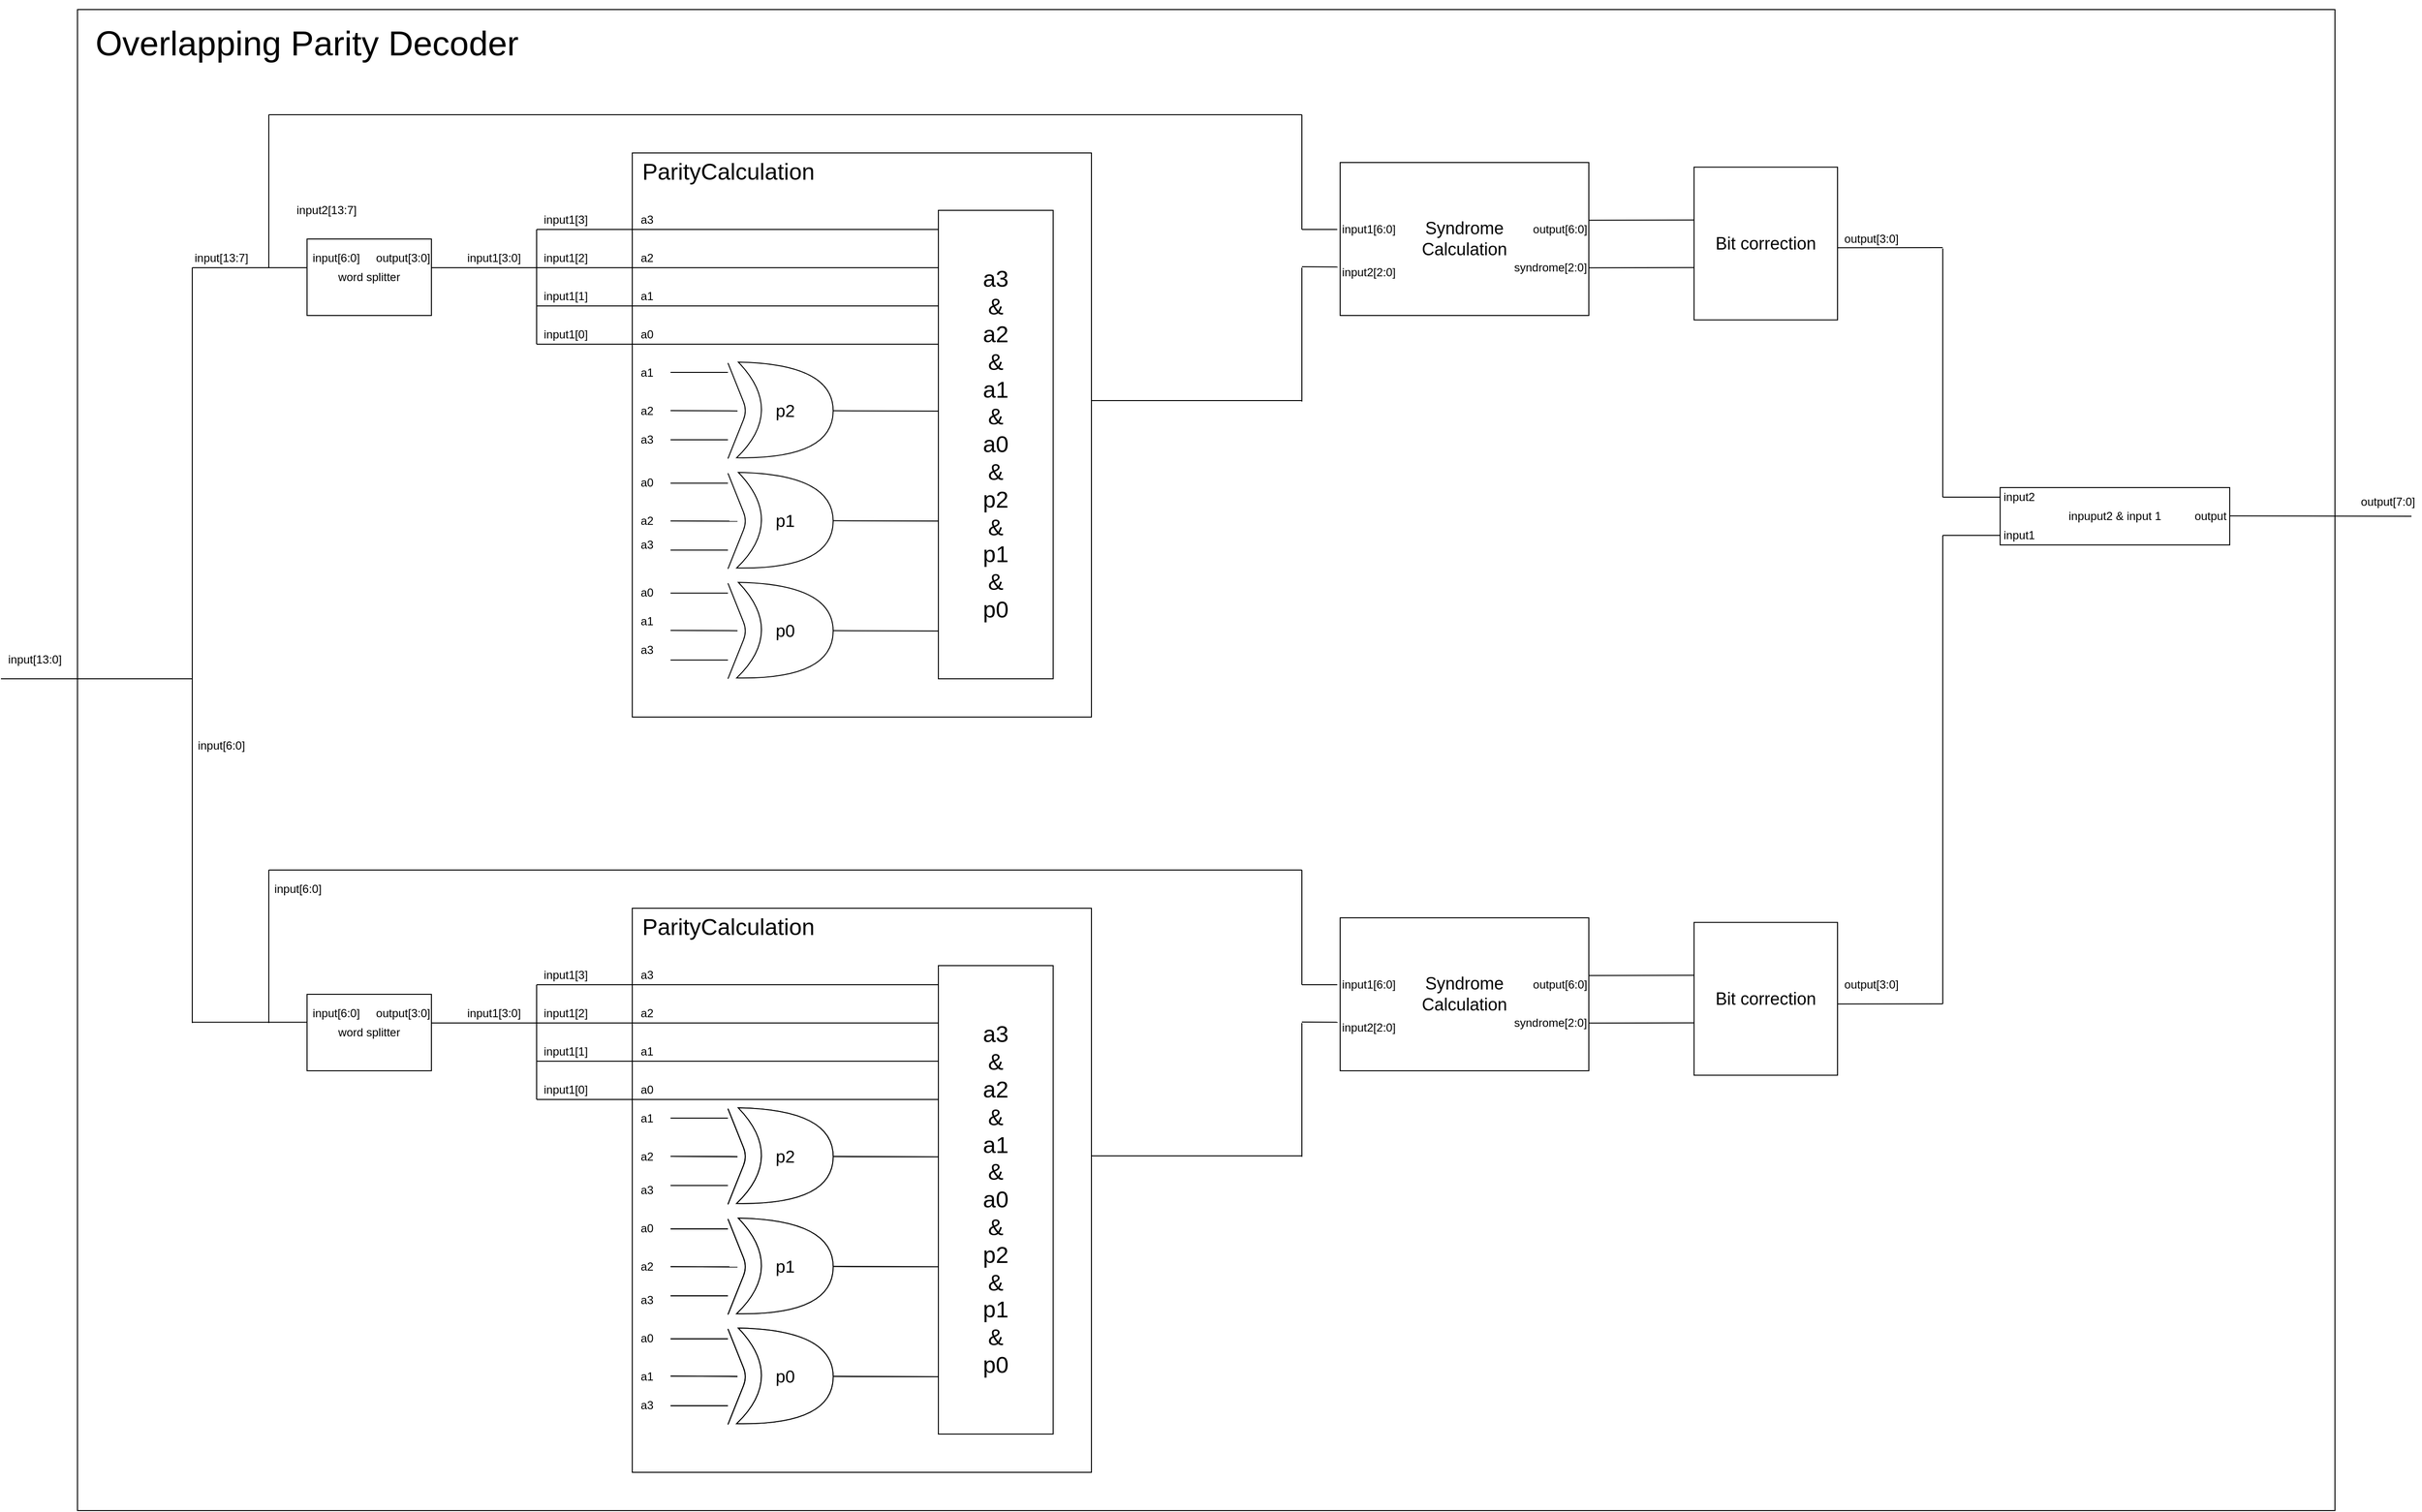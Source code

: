 <mxfile version="13.7.5" type="device"><diagram name="Page-1" id="7e0a89b8-554c-2b80-1dc8-d5c74ca68de4"><mxGraphModel dx="3407" dy="2240" grid="1" gridSize="10" guides="1" tooltips="1" connect="1" arrows="1" fold="1" page="1" pageScale="1" pageWidth="1100" pageHeight="850" background="#ffffff" math="0" shadow="0"><root><mxCell id="0"/><mxCell id="1" parent="0"/><mxCell id="H27oyDL9_3MH9nVda6CR-330" value="" style="rounded=0;whiteSpace=wrap;html=1;" vertex="1" parent="1"><mxGeometry x="120" y="-150" width="2360" height="1570" as="geometry"/></mxCell><mxCell id="H27oyDL9_3MH9nVda6CR-2" value="" style="endArrow=none;html=1;" edge="1" parent="1"><mxGeometry width="50" height="50" relative="1" as="geometry"><mxPoint x="40" y="550" as="sourcePoint"/><mxPoint x="240" y="550" as="targetPoint"/></mxGeometry></mxCell><mxCell id="H27oyDL9_3MH9nVda6CR-3" value="input[13:0]" style="text;html=1;align=center;verticalAlign=middle;resizable=0;points=[];autosize=1;" vertex="1" parent="1"><mxGeometry x="40" y="520" width="70" height="20" as="geometry"/></mxCell><mxCell id="H27oyDL9_3MH9nVda6CR-4" value="word splitter" style="rounded=0;whiteSpace=wrap;html=1;" vertex="1" parent="1"><mxGeometry x="360" y="90" width="130" height="80" as="geometry"/></mxCell><mxCell id="H27oyDL9_3MH9nVda6CR-5" value="" style="endArrow=none;html=1;" edge="1" parent="1"><mxGeometry width="50" height="50" relative="1" as="geometry"><mxPoint x="240" y="910" as="sourcePoint"/><mxPoint x="240" y="120" as="targetPoint"/></mxGeometry></mxCell><mxCell id="H27oyDL9_3MH9nVda6CR-6" value="" style="endArrow=none;html=1;" edge="1" parent="1"><mxGeometry width="50" height="50" relative="1" as="geometry"><mxPoint x="240" y="120.0" as="sourcePoint"/><mxPoint x="360" y="120.0" as="targetPoint"/></mxGeometry></mxCell><mxCell id="H27oyDL9_3MH9nVda6CR-8" value="input[13:7]" style="text;html=1;align=center;verticalAlign=middle;resizable=0;points=[];autosize=1;" vertex="1" parent="1"><mxGeometry x="235" y="100" width="70" height="20" as="geometry"/></mxCell><mxCell id="H27oyDL9_3MH9nVda6CR-9" value="input[6:0]" style="text;html=1;align=center;verticalAlign=middle;resizable=0;points=[];autosize=1;" vertex="1" parent="1"><mxGeometry x="240" y="610" width="60" height="20" as="geometry"/></mxCell><mxCell id="H27oyDL9_3MH9nVda6CR-10" value="" style="endArrow=none;html=1;" edge="1" parent="1"><mxGeometry width="50" height="50" relative="1" as="geometry"><mxPoint x="490" y="120" as="sourcePoint"/><mxPoint x="600" y="120" as="targetPoint"/></mxGeometry></mxCell><mxCell id="H27oyDL9_3MH9nVda6CR-11" value="input[6:0]" style="text;html=1;align=center;verticalAlign=middle;resizable=0;points=[];autosize=1;" vertex="1" parent="1"><mxGeometry x="360" y="100" width="60" height="20" as="geometry"/></mxCell><mxCell id="H27oyDL9_3MH9nVda6CR-12" value="output[3:0]" style="text;html=1;align=center;verticalAlign=middle;resizable=0;points=[];autosize=1;" vertex="1" parent="1"><mxGeometry x="425" y="100" width="70" height="20" as="geometry"/></mxCell><mxCell id="H27oyDL9_3MH9nVda6CR-13" value="" style="endArrow=none;html=1;" edge="1" parent="1"><mxGeometry width="50" height="50" relative="1" as="geometry"><mxPoint x="320" y="120" as="sourcePoint"/><mxPoint x="320" y="-40" as="targetPoint"/></mxGeometry></mxCell><mxCell id="H27oyDL9_3MH9nVda6CR-17" value="input1[3:0]" style="text;html=1;align=center;verticalAlign=middle;resizable=0;points=[];autosize=1;" vertex="1" parent="1"><mxGeometry x="520" y="100" width="70" height="20" as="geometry"/></mxCell><mxCell id="H27oyDL9_3MH9nVda6CR-18" value="input2[13:7]" style="text;html=1;align=center;verticalAlign=middle;resizable=0;points=[];autosize=1;" vertex="1" parent="1"><mxGeometry x="340" y="50" width="80" height="20" as="geometry"/></mxCell><mxCell id="H27oyDL9_3MH9nVda6CR-65" value="" style="rounded=0;whiteSpace=wrap;html=1;" vertex="1" parent="1"><mxGeometry x="700" width="480" height="590" as="geometry"/></mxCell><mxCell id="H27oyDL9_3MH9nVda6CR-84" value="" style="endArrow=none;html=1;" edge="1" parent="1"><mxGeometry width="50" height="50" relative="1" as="geometry"><mxPoint x="600" y="200" as="sourcePoint"/><mxPoint x="1020" y="200" as="targetPoint"/></mxGeometry></mxCell><mxCell id="H27oyDL9_3MH9nVda6CR-85" value="" style="endArrow=none;html=1;" edge="1" parent="1"><mxGeometry width="50" height="50" relative="1" as="geometry"><mxPoint x="600" y="160" as="sourcePoint"/><mxPoint x="1020" y="160" as="targetPoint"/></mxGeometry></mxCell><mxCell id="H27oyDL9_3MH9nVda6CR-86" value="" style="endArrow=none;html=1;" edge="1" parent="1"><mxGeometry width="50" height="50" relative="1" as="geometry"><mxPoint x="600" y="120" as="sourcePoint"/><mxPoint x="1020" y="120" as="targetPoint"/></mxGeometry></mxCell><mxCell id="H27oyDL9_3MH9nVda6CR-87" value="" style="endArrow=none;html=1;" edge="1" parent="1"><mxGeometry width="50" height="50" relative="1" as="geometry"><mxPoint x="600" y="80" as="sourcePoint"/><mxPoint x="1020" y="80" as="targetPoint"/></mxGeometry></mxCell><mxCell id="H27oyDL9_3MH9nVda6CR-88" value="a2" style="text;html=1;align=center;verticalAlign=middle;resizable=0;points=[];autosize=1;" vertex="1" parent="1"><mxGeometry x="700" y="100" width="30" height="20" as="geometry"/></mxCell><mxCell id="H27oyDL9_3MH9nVda6CR-90" value="a0" style="text;html=1;align=center;verticalAlign=middle;resizable=0;points=[];autosize=1;" vertex="1" parent="1"><mxGeometry x="700" y="180" width="30" height="20" as="geometry"/></mxCell><mxCell id="H27oyDL9_3MH9nVda6CR-100" value="&lt;font style=&quot;font-size: 24px&quot;&gt;a3&lt;br&gt;&amp;amp;&lt;br&gt;a2&lt;br&gt;&amp;amp;&lt;br&gt;a1&lt;br&gt;&amp;amp;&lt;br&gt;a0&lt;br&gt;&amp;amp;&lt;br&gt;p2&lt;br&gt;&amp;amp;&lt;br&gt;p1&lt;br&gt;&amp;amp;&lt;br&gt;p0&lt;/font&gt;" style="rounded=0;whiteSpace=wrap;html=1;" vertex="1" parent="1"><mxGeometry x="1020" y="60" width="120" height="490" as="geometry"/></mxCell><mxCell id="H27oyDL9_3MH9nVda6CR-101" value="a3" style="text;html=1;align=center;verticalAlign=middle;resizable=0;points=[];autosize=1;" vertex="1" parent="1"><mxGeometry x="700" y="60" width="30" height="20" as="geometry"/></mxCell><mxCell id="H27oyDL9_3MH9nVda6CR-102" value="&lt;font style=&quot;font-size: 24px&quot;&gt;ParityCalculation&lt;/font&gt;" style="text;html=1;align=center;verticalAlign=middle;resizable=0;points=[];autosize=1;" vertex="1" parent="1"><mxGeometry x="700" y="10" width="200" height="20" as="geometry"/></mxCell><mxCell id="H27oyDL9_3MH9nVda6CR-103" value="" style="endArrow=none;html=1;" edge="1" parent="1"><mxGeometry width="50" height="50" relative="1" as="geometry"><mxPoint x="600" y="200" as="sourcePoint"/><mxPoint x="600" y="80" as="targetPoint"/></mxGeometry></mxCell><mxCell id="H27oyDL9_3MH9nVda6CR-104" value="a1" style="text;html=1;align=center;verticalAlign=middle;resizable=0;points=[];autosize=1;" vertex="1" parent="1"><mxGeometry x="700" y="140" width="30" height="20" as="geometry"/></mxCell><mxCell id="H27oyDL9_3MH9nVda6CR-105" value="&lt;span style=&quot;color: rgba(0 , 0 , 0 , 0) ; font-family: monospace ; font-size: 0px&quot;&gt;%3CmxGraphModel%3E%3Croot%3E%3CmxCell%20id%3D%220%22%2F%3E%3CmxCell%20id%3D%221%22%20parent%3D%220%22%2F%3E%3CmxCell%20id%3D%222%22%20value%3D%22input1%5B3%3A0%5D%22%20style%3D%22text%3Bhtml%3D1%3Balign%3Dcenter%3BverticalAlign%3Dmiddle%3Bresizable%3D0%3Bpoints%3D%5B%5D%3Bautosize%3D1%3B%22%20vertex%3D%221%22%20parent%3D%221%22%3E%3CmxGeometry%20x%3D%22520%22%20y%3D%22100%22%20width%3D%2270%22%20height%3D%2220%22%20as%3D%22geometry%22%2F%3E%3C%2FmxCell%3E%3C%2Froot%3E%3C%2FmxGraphModel%3E&lt;/span&gt;" style="text;html=1;align=center;verticalAlign=middle;resizable=0;points=[];autosize=1;" vertex="1" parent="1"><mxGeometry x="620" y="60" width="20" height="20" as="geometry"/></mxCell><mxCell id="H27oyDL9_3MH9nVda6CR-106" value="input1[3]" style="text;html=1;align=center;verticalAlign=middle;resizable=0;points=[];autosize=1;" vertex="1" parent="1"><mxGeometry x="600" y="60" width="60" height="20" as="geometry"/></mxCell><mxCell id="H27oyDL9_3MH9nVda6CR-109" value="input1[2]" style="text;html=1;align=center;verticalAlign=middle;resizable=0;points=[];autosize=1;" vertex="1" parent="1"><mxGeometry x="600" y="100" width="60" height="20" as="geometry"/></mxCell><mxCell id="H27oyDL9_3MH9nVda6CR-110" value="input1[1]" style="text;html=1;align=center;verticalAlign=middle;resizable=0;points=[];autosize=1;" vertex="1" parent="1"><mxGeometry x="600" y="140" width="60" height="20" as="geometry"/></mxCell><mxCell id="H27oyDL9_3MH9nVda6CR-111" value="input1[0]" style="text;html=1;align=center;verticalAlign=middle;resizable=0;points=[];autosize=1;" vertex="1" parent="1"><mxGeometry x="600" y="180" width="60" height="20" as="geometry"/></mxCell><mxCell id="H27oyDL9_3MH9nVda6CR-112" value="" style="endArrow=none;html=1;" edge="1" parent="1"><mxGeometry width="50" height="50" relative="1" as="geometry"><mxPoint x="1180" y="259.06" as="sourcePoint"/><mxPoint x="1400" y="259" as="targetPoint"/></mxGeometry></mxCell><mxCell id="H27oyDL9_3MH9nVda6CR-113" value="" style="endArrow=none;html=1;" edge="1" parent="1"><mxGeometry width="50" height="50" relative="1" as="geometry"><mxPoint x="320" y="-40.0" as="sourcePoint"/><mxPoint x="1400" y="-40" as="targetPoint"/></mxGeometry></mxCell><mxCell id="H27oyDL9_3MH9nVda6CR-114" value="" style="endArrow=none;html=1;" edge="1" parent="1"><mxGeometry width="50" height="50" relative="1" as="geometry"><mxPoint x="1400" y="80" as="sourcePoint"/><mxPoint x="1400" y="-40" as="targetPoint"/></mxGeometry></mxCell><mxCell id="H27oyDL9_3MH9nVda6CR-115" value="" style="endArrow=none;html=1;" edge="1" parent="1"><mxGeometry width="50" height="50" relative="1" as="geometry"><mxPoint x="1400" y="260" as="sourcePoint"/><mxPoint x="1400" y="120" as="targetPoint"/></mxGeometry></mxCell><mxCell id="H27oyDL9_3MH9nVda6CR-117" value="&lt;font style=&quot;font-size: 18px&quot;&gt;Syndrome&lt;br&gt;Calculation&lt;/font&gt;" style="rounded=0;whiteSpace=wrap;html=1;" vertex="1" parent="1"><mxGeometry x="1440" y="10" width="260" height="160" as="geometry"/></mxCell><mxCell id="H27oyDL9_3MH9nVda6CR-118" value="input1[6:0]" style="text;html=1;strokeColor=none;fillColor=none;align=center;verticalAlign=middle;whiteSpace=wrap;rounded=0;" vertex="1" parent="1"><mxGeometry x="1450" y="70" width="40" height="20" as="geometry"/></mxCell><mxCell id="H27oyDL9_3MH9nVda6CR-119" value="input2[2:0]" style="text;html=1;strokeColor=none;fillColor=none;align=center;verticalAlign=middle;whiteSpace=wrap;rounded=0;" vertex="1" parent="1"><mxGeometry x="1450" y="115" width="40" height="20" as="geometry"/></mxCell><mxCell id="H27oyDL9_3MH9nVda6CR-120" value="syndrome[2:0]" style="text;html=1;strokeColor=none;fillColor=none;align=center;verticalAlign=middle;whiteSpace=wrap;rounded=0;" vertex="1" parent="1"><mxGeometry x="1640" y="110.17" width="40" height="20" as="geometry"/></mxCell><mxCell id="H27oyDL9_3MH9nVda6CR-121" value="output[6:0]" style="text;html=1;strokeColor=none;fillColor=none;align=center;verticalAlign=middle;whiteSpace=wrap;rounded=0;" vertex="1" parent="1"><mxGeometry x="1650" y="70.17" width="40" height="20" as="geometry"/></mxCell><mxCell id="H27oyDL9_3MH9nVda6CR-122" value="" style="endArrow=none;html=1;" edge="1" parent="1"><mxGeometry width="50" height="50" relative="1" as="geometry"><mxPoint x="1700" y="70.34" as="sourcePoint"/><mxPoint x="1810" y="70.17" as="targetPoint"/></mxGeometry></mxCell><mxCell id="H27oyDL9_3MH9nVda6CR-123" value="" style="endArrow=none;html=1;" edge="1" parent="1"><mxGeometry width="50" height="50" relative="1" as="geometry"><mxPoint x="1700" y="120.1" as="sourcePoint"/><mxPoint x="1810" y="119.93" as="targetPoint"/></mxGeometry></mxCell><mxCell id="H27oyDL9_3MH9nVda6CR-124" value="&lt;font style=&quot;font-size: 18px&quot;&gt;Bit correction&lt;/font&gt;" style="rounded=0;whiteSpace=wrap;html=1;" vertex="1" parent="1"><mxGeometry x="1810" y="14.82" width="150" height="159.83" as="geometry"/></mxCell><mxCell id="H27oyDL9_3MH9nVda6CR-125" value="" style="endArrow=none;html=1;" edge="1" parent="1"><mxGeometry width="50" height="50" relative="1" as="geometry"><mxPoint x="1960" y="99.17" as="sourcePoint"/><mxPoint x="2070" y="99.0" as="targetPoint"/></mxGeometry></mxCell><mxCell id="H27oyDL9_3MH9nVda6CR-126" value="" style="endArrow=none;html=1;" edge="1" parent="1"><mxGeometry width="50" height="50" relative="1" as="geometry"><mxPoint x="2070" y="360" as="sourcePoint"/><mxPoint x="2070" y="100" as="targetPoint"/></mxGeometry></mxCell><mxCell id="H27oyDL9_3MH9nVda6CR-127" value="" style="endArrow=none;html=1;" edge="1" parent="1"><mxGeometry width="50" height="50" relative="1" as="geometry"><mxPoint x="2070" y="360" as="sourcePoint"/><mxPoint x="2130" y="360" as="targetPoint"/></mxGeometry></mxCell><mxCell id="H27oyDL9_3MH9nVda6CR-128" value="" style="endArrow=none;html=1;" edge="1" parent="1"><mxGeometry width="50" height="50" relative="1" as="geometry"><mxPoint x="2070" y="400" as="sourcePoint"/><mxPoint x="2130" y="400" as="targetPoint"/></mxGeometry></mxCell><mxCell id="H27oyDL9_3MH9nVda6CR-129" value="output[3:0]" style="text;html=1;align=center;verticalAlign=middle;resizable=0;points=[];autosize=1;" vertex="1" parent="1"><mxGeometry x="1960" y="80" width="70" height="20" as="geometry"/></mxCell><mxCell id="H27oyDL9_3MH9nVda6CR-130" value="inpuput2 &amp;amp; input 1" style="rounded=0;whiteSpace=wrap;html=1;" vertex="1" parent="1"><mxGeometry x="2130" y="350" width="240" height="60" as="geometry"/></mxCell><mxCell id="H27oyDL9_3MH9nVda6CR-131" value="input2" style="text;html=1;strokeColor=none;fillColor=none;align=center;verticalAlign=middle;whiteSpace=wrap;rounded=0;" vertex="1" parent="1"><mxGeometry x="2130" y="350" width="40" height="20" as="geometry"/></mxCell><mxCell id="H27oyDL9_3MH9nVda6CR-132" value="input1" style="text;html=1;strokeColor=none;fillColor=none;align=center;verticalAlign=middle;whiteSpace=wrap;rounded=0;" vertex="1" parent="1"><mxGeometry x="2130" y="390" width="40" height="20" as="geometry"/></mxCell><mxCell id="H27oyDL9_3MH9nVda6CR-133" value="" style="endArrow=none;html=1;" edge="1" parent="1"><mxGeometry width="50" height="50" relative="1" as="geometry"><mxPoint x="2370" y="379.58" as="sourcePoint"/><mxPoint x="2560" y="380" as="targetPoint"/></mxGeometry></mxCell><mxCell id="H27oyDL9_3MH9nVda6CR-134" value="output" style="text;html=1;strokeColor=none;fillColor=none;align=center;verticalAlign=middle;whiteSpace=wrap;rounded=0;" vertex="1" parent="1"><mxGeometry x="2330" y="370" width="40" height="20" as="geometry"/></mxCell><mxCell id="H27oyDL9_3MH9nVda6CR-135" value="output[7:0]" style="text;html=1;align=center;verticalAlign=middle;resizable=0;points=[];autosize=1;" vertex="1" parent="1"><mxGeometry x="2500" y="355" width="70" height="20" as="geometry"/></mxCell><mxCell id="H27oyDL9_3MH9nVda6CR-136" value="" style="endArrow=none;html=1;entryX=-0.01;entryY=0.683;entryDx=0;entryDy=0;entryPerimeter=0;" edge="1" parent="1" target="H27oyDL9_3MH9nVda6CR-117"><mxGeometry width="50" height="50" relative="1" as="geometry"><mxPoint x="1400" y="119" as="sourcePoint"/><mxPoint x="1450" y="80.17" as="targetPoint"/></mxGeometry></mxCell><mxCell id="H27oyDL9_3MH9nVda6CR-137" value="" style="endArrow=none;html=1;" edge="1" parent="1"><mxGeometry width="50" height="50" relative="1" as="geometry"><mxPoint x="1400" y="80" as="sourcePoint"/><mxPoint x="1437" y="80" as="targetPoint"/></mxGeometry></mxCell><mxCell id="H27oyDL9_3MH9nVda6CR-204" value="word splitter" style="rounded=0;whiteSpace=wrap;html=1;" vertex="1" parent="1"><mxGeometry x="360" y="880" width="130" height="80" as="geometry"/></mxCell><mxCell id="H27oyDL9_3MH9nVda6CR-205" value="" style="endArrow=none;html=1;" edge="1" parent="1"><mxGeometry width="50" height="50" relative="1" as="geometry"><mxPoint x="490" y="910" as="sourcePoint"/><mxPoint x="600" y="910" as="targetPoint"/></mxGeometry></mxCell><mxCell id="H27oyDL9_3MH9nVda6CR-206" value="input[6:0]" style="text;html=1;align=center;verticalAlign=middle;resizable=0;points=[];autosize=1;" vertex="1" parent="1"><mxGeometry x="360" y="890" width="60" height="20" as="geometry"/></mxCell><mxCell id="H27oyDL9_3MH9nVda6CR-207" value="output[3:0]" style="text;html=1;align=center;verticalAlign=middle;resizable=0;points=[];autosize=1;" vertex="1" parent="1"><mxGeometry x="425" y="890" width="70" height="20" as="geometry"/></mxCell><mxCell id="H27oyDL9_3MH9nVda6CR-208" value="" style="endArrow=none;html=1;" edge="1" parent="1"><mxGeometry width="50" height="50" relative="1" as="geometry"><mxPoint x="320" y="910" as="sourcePoint"/><mxPoint x="320" y="750" as="targetPoint"/></mxGeometry></mxCell><mxCell id="H27oyDL9_3MH9nVda6CR-209" value="input1[3:0]" style="text;html=1;align=center;verticalAlign=middle;resizable=0;points=[];autosize=1;" vertex="1" parent="1"><mxGeometry x="520" y="890" width="70" height="20" as="geometry"/></mxCell><mxCell id="H27oyDL9_3MH9nVda6CR-211" value="" style="rounded=0;whiteSpace=wrap;html=1;" vertex="1" parent="1"><mxGeometry x="700" y="790" width="480" height="590" as="geometry"/></mxCell><mxCell id="H27oyDL9_3MH9nVda6CR-212" value="&lt;font style=&quot;font-size: 18px&quot;&gt;p2&lt;/font&gt;" style="shape=xor;whiteSpace=wrap;html=1;rotation=1;" vertex="1" parent="1"><mxGeometry x="810" y="999.65" width="100" height="100" as="geometry"/></mxCell><mxCell id="H27oyDL9_3MH9nVda6CR-213" value="" style="endArrow=none;html=1;" edge="1" parent="1"><mxGeometry width="50" height="50" relative="1" as="geometry"><mxPoint x="800" y="1099.65" as="sourcePoint"/><mxPoint x="800" y="999.65" as="targetPoint"/><Array as="points"><mxPoint x="820" y="1049.65"/></Array></mxGeometry></mxCell><mxCell id="H27oyDL9_3MH9nVda6CR-214" value="" style="endArrow=none;html=1;" edge="1" parent="1"><mxGeometry width="50" height="50" relative="1" as="geometry"><mxPoint x="740" y="1009.51" as="sourcePoint"/><mxPoint x="800" y="1009.51" as="targetPoint"/></mxGeometry></mxCell><mxCell id="H27oyDL9_3MH9nVda6CR-215" value="" style="endArrow=none;html=1;" edge="1" parent="1"><mxGeometry width="50" height="50" relative="1" as="geometry"><mxPoint x="740" y="1049.47" as="sourcePoint"/><mxPoint x="810" y="1049.83" as="targetPoint"/></mxGeometry></mxCell><mxCell id="H27oyDL9_3MH9nVda6CR-216" value="" style="endArrow=none;html=1;" edge="1" parent="1"><mxGeometry width="50" height="50" relative="1" as="geometry"><mxPoint x="740" y="1080" as="sourcePoint"/><mxPoint x="800" y="1080" as="targetPoint"/></mxGeometry></mxCell><mxCell id="H27oyDL9_3MH9nVda6CR-217" value="&lt;font style=&quot;font-size: 18px&quot;&gt;p1&lt;/font&gt;" style="shape=xor;whiteSpace=wrap;html=1;rotation=1;" vertex="1" parent="1"><mxGeometry x="810" y="1115" width="100" height="100" as="geometry"/></mxCell><mxCell id="H27oyDL9_3MH9nVda6CR-218" value="" style="endArrow=none;html=1;" edge="1" parent="1"><mxGeometry width="50" height="50" relative="1" as="geometry"><mxPoint x="800" y="1215" as="sourcePoint"/><mxPoint x="800" y="1115" as="targetPoint"/><Array as="points"><mxPoint x="820" y="1165"/></Array></mxGeometry></mxCell><mxCell id="H27oyDL9_3MH9nVda6CR-219" value="" style="endArrow=none;html=1;" edge="1" parent="1"><mxGeometry width="50" height="50" relative="1" as="geometry"><mxPoint x="740" y="1125.35" as="sourcePoint"/><mxPoint x="800" y="1125.35" as="targetPoint"/></mxGeometry></mxCell><mxCell id="H27oyDL9_3MH9nVda6CR-220" value="" style="endArrow=none;html=1;" edge="1" parent="1"><mxGeometry width="50" height="50" relative="1" as="geometry"><mxPoint x="740" y="1164.82" as="sourcePoint"/><mxPoint x="810" y="1165.18" as="targetPoint"/></mxGeometry></mxCell><mxCell id="H27oyDL9_3MH9nVda6CR-221" value="" style="endArrow=none;html=1;" edge="1" parent="1"><mxGeometry width="50" height="50" relative="1" as="geometry"><mxPoint x="740" y="1195.35" as="sourcePoint"/><mxPoint x="800" y="1195.35" as="targetPoint"/></mxGeometry></mxCell><mxCell id="H27oyDL9_3MH9nVda6CR-222" value="&lt;font style=&quot;font-size: 18px&quot;&gt;p0&lt;/font&gt;" style="shape=xor;whiteSpace=wrap;html=1;rotation=1;" vertex="1" parent="1"><mxGeometry x="810" y="1230" width="100" height="100" as="geometry"/></mxCell><mxCell id="H27oyDL9_3MH9nVda6CR-223" value="" style="endArrow=none;html=1;" edge="1" parent="1"><mxGeometry width="50" height="50" relative="1" as="geometry"><mxPoint x="800" y="1330" as="sourcePoint"/><mxPoint x="800" y="1230" as="targetPoint"/><Array as="points"><mxPoint x="820" y="1280"/></Array></mxGeometry></mxCell><mxCell id="H27oyDL9_3MH9nVda6CR-224" value="" style="endArrow=none;html=1;" edge="1" parent="1"><mxGeometry width="50" height="50" relative="1" as="geometry"><mxPoint x="740" y="1240.35" as="sourcePoint"/><mxPoint x="800" y="1240.35" as="targetPoint"/></mxGeometry></mxCell><mxCell id="H27oyDL9_3MH9nVda6CR-225" value="" style="endArrow=none;html=1;" edge="1" parent="1"><mxGeometry width="50" height="50" relative="1" as="geometry"><mxPoint x="740" y="1279.35" as="sourcePoint"/><mxPoint x="810" y="1279.71" as="targetPoint"/></mxGeometry></mxCell><mxCell id="H27oyDL9_3MH9nVda6CR-226" value="" style="endArrow=none;html=1;" edge="1" parent="1"><mxGeometry width="50" height="50" relative="1" as="geometry"><mxPoint x="740" y="1310.35" as="sourcePoint"/><mxPoint x="800" y="1310.35" as="targetPoint"/></mxGeometry></mxCell><mxCell id="H27oyDL9_3MH9nVda6CR-227" value="" style="endArrow=none;html=1;" edge="1" parent="1"><mxGeometry width="50" height="50" relative="1" as="geometry"><mxPoint x="910" y="1049.65" as="sourcePoint"/><mxPoint x="1020" y="1050" as="targetPoint"/></mxGeometry></mxCell><mxCell id="H27oyDL9_3MH9nVda6CR-228" value="" style="endArrow=none;html=1;" edge="1" parent="1"><mxGeometry width="50" height="50" relative="1" as="geometry"><mxPoint x="910" y="1164.66" as="sourcePoint"/><mxPoint x="1020" y="1165.01" as="targetPoint"/></mxGeometry></mxCell><mxCell id="H27oyDL9_3MH9nVda6CR-229" value="" style="endArrow=none;html=1;" edge="1" parent="1"><mxGeometry width="50" height="50" relative="1" as="geometry"><mxPoint x="910" y="1279.66" as="sourcePoint"/><mxPoint x="1020" y="1280.01" as="targetPoint"/></mxGeometry></mxCell><mxCell id="H27oyDL9_3MH9nVda6CR-230" value="" style="endArrow=none;html=1;" edge="1" parent="1"><mxGeometry width="50" height="50" relative="1" as="geometry"><mxPoint x="600" y="990" as="sourcePoint"/><mxPoint x="1020" y="990" as="targetPoint"/></mxGeometry></mxCell><mxCell id="H27oyDL9_3MH9nVda6CR-231" value="" style="endArrow=none;html=1;" edge="1" parent="1"><mxGeometry width="50" height="50" relative="1" as="geometry"><mxPoint x="600" y="950" as="sourcePoint"/><mxPoint x="1020" y="950" as="targetPoint"/></mxGeometry></mxCell><mxCell id="H27oyDL9_3MH9nVda6CR-232" value="" style="endArrow=none;html=1;" edge="1" parent="1"><mxGeometry width="50" height="50" relative="1" as="geometry"><mxPoint x="600" y="910" as="sourcePoint"/><mxPoint x="1020" y="910" as="targetPoint"/></mxGeometry></mxCell><mxCell id="H27oyDL9_3MH9nVda6CR-233" value="" style="endArrow=none;html=1;" edge="1" parent="1"><mxGeometry width="50" height="50" relative="1" as="geometry"><mxPoint x="600" y="870" as="sourcePoint"/><mxPoint x="1020" y="870" as="targetPoint"/></mxGeometry></mxCell><mxCell id="H27oyDL9_3MH9nVda6CR-234" value="a2" style="text;html=1;align=center;verticalAlign=middle;resizable=0;points=[];autosize=1;" vertex="1" parent="1"><mxGeometry x="700" y="890" width="30" height="20" as="geometry"/></mxCell><mxCell id="H27oyDL9_3MH9nVda6CR-235" value="a0" style="text;html=1;align=center;verticalAlign=middle;resizable=0;points=[];autosize=1;" vertex="1" parent="1"><mxGeometry x="700" y="970" width="30" height="20" as="geometry"/></mxCell><mxCell id="H27oyDL9_3MH9nVda6CR-236" value="a1" style="text;html=1;align=center;verticalAlign=middle;resizable=0;points=[];autosize=1;" vertex="1" parent="1"><mxGeometry x="700" y="999.65" width="30" height="20" as="geometry"/></mxCell><mxCell id="H27oyDL9_3MH9nVda6CR-245" value="&lt;font style=&quot;font-size: 24px&quot;&gt;a3&lt;br&gt;&amp;amp;&lt;br&gt;a2&lt;br&gt;&amp;amp;&lt;br&gt;a1&lt;br&gt;&amp;amp;&lt;br&gt;a0&lt;br&gt;&amp;amp;&lt;br&gt;p2&lt;br&gt;&amp;amp;&lt;br&gt;p1&lt;br&gt;&amp;amp;&lt;br&gt;p0&lt;/font&gt;" style="rounded=0;whiteSpace=wrap;html=1;" vertex="1" parent="1"><mxGeometry x="1020" y="850" width="120" height="490" as="geometry"/></mxCell><mxCell id="H27oyDL9_3MH9nVda6CR-246" value="a3" style="text;html=1;align=center;verticalAlign=middle;resizable=0;points=[];autosize=1;" vertex="1" parent="1"><mxGeometry x="700" y="850" width="30" height="20" as="geometry"/></mxCell><mxCell id="H27oyDL9_3MH9nVda6CR-247" value="&lt;font style=&quot;font-size: 24px&quot;&gt;ParityCalculation&lt;/font&gt;" style="text;html=1;align=center;verticalAlign=middle;resizable=0;points=[];autosize=1;" vertex="1" parent="1"><mxGeometry x="700" y="800" width="200" height="20" as="geometry"/></mxCell><mxCell id="H27oyDL9_3MH9nVda6CR-248" value="" style="endArrow=none;html=1;" edge="1" parent="1"><mxGeometry width="50" height="50" relative="1" as="geometry"><mxPoint x="600" y="990" as="sourcePoint"/><mxPoint x="600" y="870" as="targetPoint"/></mxGeometry></mxCell><mxCell id="H27oyDL9_3MH9nVda6CR-249" value="a1" style="text;html=1;align=center;verticalAlign=middle;resizable=0;points=[];autosize=1;" vertex="1" parent="1"><mxGeometry x="700" y="930" width="30" height="20" as="geometry"/></mxCell><mxCell id="H27oyDL9_3MH9nVda6CR-250" value="&lt;span style=&quot;color: rgba(0 , 0 , 0 , 0) ; font-family: monospace ; font-size: 0px&quot;&gt;%3CmxGraphModel%3E%3Croot%3E%3CmxCell%20id%3D%220%22%2F%3E%3CmxCell%20id%3D%221%22%20parent%3D%220%22%2F%3E%3CmxCell%20id%3D%222%22%20value%3D%22input1%5B3%3A0%5D%22%20style%3D%22text%3Bhtml%3D1%3Balign%3Dcenter%3BverticalAlign%3Dmiddle%3Bresizable%3D0%3Bpoints%3D%5B%5D%3Bautosize%3D1%3B%22%20vertex%3D%221%22%20parent%3D%221%22%3E%3CmxGeometry%20x%3D%22520%22%20y%3D%22100%22%20width%3D%2270%22%20height%3D%2220%22%20as%3D%22geometry%22%2F%3E%3C%2FmxCell%3E%3C%2Froot%3E%3C%2FmxGraphModel%3E&lt;/span&gt;" style="text;html=1;align=center;verticalAlign=middle;resizable=0;points=[];autosize=1;" vertex="1" parent="1"><mxGeometry x="620" y="850" width="20" height="20" as="geometry"/></mxCell><mxCell id="H27oyDL9_3MH9nVda6CR-251" value="input1[3]" style="text;html=1;align=center;verticalAlign=middle;resizable=0;points=[];autosize=1;" vertex="1" parent="1"><mxGeometry x="600" y="850" width="60" height="20" as="geometry"/></mxCell><mxCell id="H27oyDL9_3MH9nVda6CR-252" value="input1[2]" style="text;html=1;align=center;verticalAlign=middle;resizable=0;points=[];autosize=1;" vertex="1" parent="1"><mxGeometry x="600" y="890" width="60" height="20" as="geometry"/></mxCell><mxCell id="H27oyDL9_3MH9nVda6CR-253" value="input1[1]" style="text;html=1;align=center;verticalAlign=middle;resizable=0;points=[];autosize=1;" vertex="1" parent="1"><mxGeometry x="600" y="930" width="60" height="20" as="geometry"/></mxCell><mxCell id="H27oyDL9_3MH9nVda6CR-254" value="input1[0]" style="text;html=1;align=center;verticalAlign=middle;resizable=0;points=[];autosize=1;" vertex="1" parent="1"><mxGeometry x="600" y="970" width="60" height="20" as="geometry"/></mxCell><mxCell id="H27oyDL9_3MH9nVda6CR-255" value="" style="endArrow=none;html=1;" edge="1" parent="1"><mxGeometry width="50" height="50" relative="1" as="geometry"><mxPoint x="1180" y="1049.06" as="sourcePoint"/><mxPoint x="1400" y="1049" as="targetPoint"/></mxGeometry></mxCell><mxCell id="H27oyDL9_3MH9nVda6CR-256" value="" style="endArrow=none;html=1;" edge="1" parent="1"><mxGeometry width="50" height="50" relative="1" as="geometry"><mxPoint x="320" y="750" as="sourcePoint"/><mxPoint x="1400" y="750" as="targetPoint"/></mxGeometry></mxCell><mxCell id="H27oyDL9_3MH9nVda6CR-257" value="" style="endArrow=none;html=1;" edge="1" parent="1"><mxGeometry width="50" height="50" relative="1" as="geometry"><mxPoint x="1400" y="870" as="sourcePoint"/><mxPoint x="1400" y="750" as="targetPoint"/></mxGeometry></mxCell><mxCell id="H27oyDL9_3MH9nVda6CR-258" value="" style="endArrow=none;html=1;" edge="1" parent="1"><mxGeometry width="50" height="50" relative="1" as="geometry"><mxPoint x="1400" y="1050" as="sourcePoint"/><mxPoint x="1400" y="910" as="targetPoint"/></mxGeometry></mxCell><mxCell id="H27oyDL9_3MH9nVda6CR-259" value="&lt;font style=&quot;font-size: 18px&quot;&gt;Syndrome&lt;br&gt;Calculation&lt;/font&gt;" style="rounded=0;whiteSpace=wrap;html=1;" vertex="1" parent="1"><mxGeometry x="1440" y="800" width="260" height="160" as="geometry"/></mxCell><mxCell id="H27oyDL9_3MH9nVda6CR-260" value="input1[6:0]" style="text;html=1;strokeColor=none;fillColor=none;align=center;verticalAlign=middle;whiteSpace=wrap;rounded=0;" vertex="1" parent="1"><mxGeometry x="1450" y="860" width="40" height="20" as="geometry"/></mxCell><mxCell id="H27oyDL9_3MH9nVda6CR-261" value="input2[2:0]" style="text;html=1;strokeColor=none;fillColor=none;align=center;verticalAlign=middle;whiteSpace=wrap;rounded=0;" vertex="1" parent="1"><mxGeometry x="1450" y="905" width="40" height="20" as="geometry"/></mxCell><mxCell id="H27oyDL9_3MH9nVda6CR-262" value="syndrome[2:0]" style="text;html=1;strokeColor=none;fillColor=none;align=center;verticalAlign=middle;whiteSpace=wrap;rounded=0;" vertex="1" parent="1"><mxGeometry x="1640" y="900.17" width="40" height="20" as="geometry"/></mxCell><mxCell id="H27oyDL9_3MH9nVda6CR-263" value="output[6:0]" style="text;html=1;strokeColor=none;fillColor=none;align=center;verticalAlign=middle;whiteSpace=wrap;rounded=0;" vertex="1" parent="1"><mxGeometry x="1650" y="860.17" width="40" height="20" as="geometry"/></mxCell><mxCell id="H27oyDL9_3MH9nVda6CR-264" value="" style="endArrow=none;html=1;" edge="1" parent="1"><mxGeometry width="50" height="50" relative="1" as="geometry"><mxPoint x="1700" y="860.34" as="sourcePoint"/><mxPoint x="1810" y="860.17" as="targetPoint"/></mxGeometry></mxCell><mxCell id="H27oyDL9_3MH9nVda6CR-265" value="" style="endArrow=none;html=1;" edge="1" parent="1"><mxGeometry width="50" height="50" relative="1" as="geometry"><mxPoint x="1700" y="910.1" as="sourcePoint"/><mxPoint x="1810" y="909.93" as="targetPoint"/></mxGeometry></mxCell><mxCell id="H27oyDL9_3MH9nVda6CR-266" value="&lt;font style=&quot;font-size: 18px&quot;&gt;Bit correction&lt;/font&gt;" style="rounded=0;whiteSpace=wrap;html=1;" vertex="1" parent="1"><mxGeometry x="1810" y="804.82" width="150" height="159.83" as="geometry"/></mxCell><mxCell id="H27oyDL9_3MH9nVda6CR-267" value="output[3:0]" style="text;html=1;align=center;verticalAlign=middle;resizable=0;points=[];autosize=1;" vertex="1" parent="1"><mxGeometry x="1960" y="860.17" width="70" height="20" as="geometry"/></mxCell><mxCell id="H27oyDL9_3MH9nVda6CR-268" value="" style="endArrow=none;html=1;entryX=-0.01;entryY=0.683;entryDx=0;entryDy=0;entryPerimeter=0;" edge="1" parent="1" target="H27oyDL9_3MH9nVda6CR-259"><mxGeometry width="50" height="50" relative="1" as="geometry"><mxPoint x="1400" y="909" as="sourcePoint"/><mxPoint x="1450" y="870.17" as="targetPoint"/></mxGeometry></mxCell><mxCell id="H27oyDL9_3MH9nVda6CR-269" value="" style="endArrow=none;html=1;" edge="1" parent="1"><mxGeometry width="50" height="50" relative="1" as="geometry"><mxPoint x="1400" y="870" as="sourcePoint"/><mxPoint x="1437" y="870" as="targetPoint"/></mxGeometry></mxCell><mxCell id="H27oyDL9_3MH9nVda6CR-270" value="" style="endArrow=none;html=1;" edge="1" parent="1"><mxGeometry width="50" height="50" relative="1" as="geometry"><mxPoint x="240" y="909.31" as="sourcePoint"/><mxPoint x="360" y="909.31" as="targetPoint"/></mxGeometry></mxCell><mxCell id="H27oyDL9_3MH9nVda6CR-272" value="input[6:0]" style="text;html=1;align=center;verticalAlign=middle;resizable=0;points=[];autosize=1;" vertex="1" parent="1"><mxGeometry x="320" y="760" width="60" height="20" as="geometry"/></mxCell><mxCell id="H27oyDL9_3MH9nVda6CR-273" value="&lt;span style=&quot;font-size: 18px&quot;&gt;p2&lt;/span&gt;" style="shape=xor;whiteSpace=wrap;html=1;rotation=1;" vertex="1" parent="1"><mxGeometry x="810" y="999.65" width="100" height="100" as="geometry"/></mxCell><mxCell id="H27oyDL9_3MH9nVda6CR-274" value="" style="endArrow=none;html=1;" edge="1" parent="1"><mxGeometry width="50" height="50" relative="1" as="geometry"><mxPoint x="800" y="1099.65" as="sourcePoint"/><mxPoint x="800" y="999.65" as="targetPoint"/><Array as="points"><mxPoint x="820" y="1049.65"/></Array></mxGeometry></mxCell><mxCell id="H27oyDL9_3MH9nVda6CR-275" value="" style="endArrow=none;html=1;" edge="1" parent="1"><mxGeometry width="50" height="50" relative="1" as="geometry"><mxPoint x="740" y="1009.51" as="sourcePoint"/><mxPoint x="800" y="1009.51" as="targetPoint"/></mxGeometry></mxCell><mxCell id="H27oyDL9_3MH9nVda6CR-276" value="" style="endArrow=none;html=1;" edge="1" parent="1"><mxGeometry width="50" height="50" relative="1" as="geometry"><mxPoint x="740" y="1049.47" as="sourcePoint"/><mxPoint x="810" y="1049.83" as="targetPoint"/></mxGeometry></mxCell><mxCell id="H27oyDL9_3MH9nVda6CR-277" value="" style="endArrow=none;html=1;" edge="1" parent="1"><mxGeometry width="50" height="50" relative="1" as="geometry"><mxPoint x="740" y="1080" as="sourcePoint"/><mxPoint x="800" y="1080" as="targetPoint"/></mxGeometry></mxCell><mxCell id="H27oyDL9_3MH9nVda6CR-278" value="&lt;span style=&quot;font-size: 18px&quot;&gt;p1&lt;/span&gt;" style="shape=xor;whiteSpace=wrap;html=1;rotation=1;" vertex="1" parent="1"><mxGeometry x="810" y="1115" width="100" height="100" as="geometry"/></mxCell><mxCell id="H27oyDL9_3MH9nVda6CR-279" value="" style="endArrow=none;html=1;" edge="1" parent="1"><mxGeometry width="50" height="50" relative="1" as="geometry"><mxPoint x="800" y="1215" as="sourcePoint"/><mxPoint x="800" y="1115" as="targetPoint"/><Array as="points"><mxPoint x="820" y="1165"/></Array></mxGeometry></mxCell><mxCell id="H27oyDL9_3MH9nVda6CR-280" value="" style="endArrow=none;html=1;" edge="1" parent="1"><mxGeometry width="50" height="50" relative="1" as="geometry"><mxPoint x="740" y="1125.35" as="sourcePoint"/><mxPoint x="800" y="1125.35" as="targetPoint"/></mxGeometry></mxCell><mxCell id="H27oyDL9_3MH9nVda6CR-281" value="" style="endArrow=none;html=1;" edge="1" parent="1"><mxGeometry width="50" height="50" relative="1" as="geometry"><mxPoint x="740" y="1164.82" as="sourcePoint"/><mxPoint x="810" y="1165.18" as="targetPoint"/></mxGeometry></mxCell><mxCell id="H27oyDL9_3MH9nVda6CR-282" value="" style="endArrow=none;html=1;" edge="1" parent="1"><mxGeometry width="50" height="50" relative="1" as="geometry"><mxPoint x="740" y="1195.35" as="sourcePoint"/><mxPoint x="800" y="1195.35" as="targetPoint"/></mxGeometry></mxCell><mxCell id="H27oyDL9_3MH9nVda6CR-283" value="&lt;span style=&quot;font-size: 18px&quot;&gt;p0&lt;/span&gt;" style="shape=xor;whiteSpace=wrap;html=1;rotation=1;" vertex="1" parent="1"><mxGeometry x="810" y="1230" width="100" height="100" as="geometry"/></mxCell><mxCell id="H27oyDL9_3MH9nVda6CR-284" value="" style="endArrow=none;html=1;" edge="1" parent="1"><mxGeometry width="50" height="50" relative="1" as="geometry"><mxPoint x="800" y="1330" as="sourcePoint"/><mxPoint x="800" y="1230" as="targetPoint"/><Array as="points"><mxPoint x="820" y="1280"/></Array></mxGeometry></mxCell><mxCell id="H27oyDL9_3MH9nVda6CR-285" value="" style="endArrow=none;html=1;" edge="1" parent="1"><mxGeometry width="50" height="50" relative="1" as="geometry"><mxPoint x="740" y="1240.35" as="sourcePoint"/><mxPoint x="800" y="1240.35" as="targetPoint"/></mxGeometry></mxCell><mxCell id="H27oyDL9_3MH9nVda6CR-286" value="" style="endArrow=none;html=1;" edge="1" parent="1"><mxGeometry width="50" height="50" relative="1" as="geometry"><mxPoint x="740" y="1279.35" as="sourcePoint"/><mxPoint x="810" y="1279.71" as="targetPoint"/></mxGeometry></mxCell><mxCell id="H27oyDL9_3MH9nVda6CR-287" value="" style="endArrow=none;html=1;" edge="1" parent="1"><mxGeometry width="50" height="50" relative="1" as="geometry"><mxPoint x="740" y="1310.35" as="sourcePoint"/><mxPoint x="800" y="1310.35" as="targetPoint"/></mxGeometry></mxCell><mxCell id="H27oyDL9_3MH9nVda6CR-288" value="" style="endArrow=none;html=1;" edge="1" parent="1"><mxGeometry width="50" height="50" relative="1" as="geometry"><mxPoint x="910" y="1049.65" as="sourcePoint"/><mxPoint x="1020" y="1050" as="targetPoint"/></mxGeometry></mxCell><mxCell id="H27oyDL9_3MH9nVda6CR-289" value="" style="endArrow=none;html=1;" edge="1" parent="1"><mxGeometry width="50" height="50" relative="1" as="geometry"><mxPoint x="910" y="1164.66" as="sourcePoint"/><mxPoint x="1020" y="1165.01" as="targetPoint"/></mxGeometry></mxCell><mxCell id="H27oyDL9_3MH9nVda6CR-290" value="" style="endArrow=none;html=1;" edge="1" parent="1"><mxGeometry width="50" height="50" relative="1" as="geometry"><mxPoint x="910" y="1279.66" as="sourcePoint"/><mxPoint x="1020" y="1280.01" as="targetPoint"/></mxGeometry></mxCell><mxCell id="H27oyDL9_3MH9nVda6CR-291" value="a2" style="text;html=1;align=center;verticalAlign=middle;resizable=0;points=[];autosize=1;" vertex="1" parent="1"><mxGeometry x="700" y="1039.65" width="30" height="20" as="geometry"/></mxCell><mxCell id="H27oyDL9_3MH9nVda6CR-292" value="a3" style="text;html=1;align=center;verticalAlign=middle;resizable=0;points=[];autosize=1;" vertex="1" parent="1"><mxGeometry x="700" y="1075" width="30" height="20" as="geometry"/></mxCell><mxCell id="H27oyDL9_3MH9nVda6CR-293" value="a3" style="text;html=1;align=center;verticalAlign=middle;resizable=0;points=[];autosize=1;" vertex="1" parent="1"><mxGeometry x="700" y="1190" width="30" height="20" as="geometry"/></mxCell><mxCell id="H27oyDL9_3MH9nVda6CR-294" value="a2" style="text;html=1;align=center;verticalAlign=middle;resizable=0;points=[];autosize=1;" vertex="1" parent="1"><mxGeometry x="700" y="1155" width="30" height="20" as="geometry"/></mxCell><mxCell id="H27oyDL9_3MH9nVda6CR-295" value="a0" style="text;html=1;align=center;verticalAlign=middle;resizable=0;points=[];autosize=1;" vertex="1" parent="1"><mxGeometry x="700" y="1115" width="30" height="20" as="geometry"/></mxCell><mxCell id="H27oyDL9_3MH9nVda6CR-296" value="a0" style="text;html=1;align=center;verticalAlign=middle;resizable=0;points=[];autosize=1;" vertex="1" parent="1"><mxGeometry x="700" y="1230" width="30" height="20" as="geometry"/></mxCell><mxCell id="H27oyDL9_3MH9nVda6CR-297" value="a1" style="text;html=1;align=center;verticalAlign=middle;resizable=0;points=[];autosize=1;" vertex="1" parent="1"><mxGeometry x="700" y="1270" width="30" height="20" as="geometry"/></mxCell><mxCell id="H27oyDL9_3MH9nVda6CR-298" value="a3" style="text;html=1;align=center;verticalAlign=middle;resizable=0;points=[];autosize=1;" vertex="1" parent="1"><mxGeometry x="700" y="1300" width="30" height="20" as="geometry"/></mxCell><mxCell id="H27oyDL9_3MH9nVda6CR-299" value="&lt;span style=&quot;font-size: 18px&quot;&gt;p2&lt;/span&gt;" style="shape=xor;whiteSpace=wrap;html=1;rotation=1;" vertex="1" parent="1"><mxGeometry x="810" y="219.65" width="100" height="100" as="geometry"/></mxCell><mxCell id="H27oyDL9_3MH9nVda6CR-300" value="" style="endArrow=none;html=1;" edge="1" parent="1"><mxGeometry width="50" height="50" relative="1" as="geometry"><mxPoint x="800" y="319.65" as="sourcePoint"/><mxPoint x="800" y="219.65" as="targetPoint"/><Array as="points"><mxPoint x="820" y="269.65"/></Array></mxGeometry></mxCell><mxCell id="H27oyDL9_3MH9nVda6CR-301" value="" style="endArrow=none;html=1;" edge="1" parent="1"><mxGeometry width="50" height="50" relative="1" as="geometry"><mxPoint x="740" y="229.51" as="sourcePoint"/><mxPoint x="800" y="229.51" as="targetPoint"/></mxGeometry></mxCell><mxCell id="H27oyDL9_3MH9nVda6CR-302" value="" style="endArrow=none;html=1;" edge="1" parent="1"><mxGeometry width="50" height="50" relative="1" as="geometry"><mxPoint x="740" y="269.47" as="sourcePoint"/><mxPoint x="810" y="269.83" as="targetPoint"/></mxGeometry></mxCell><mxCell id="H27oyDL9_3MH9nVda6CR-303" value="" style="endArrow=none;html=1;" edge="1" parent="1"><mxGeometry width="50" height="50" relative="1" as="geometry"><mxPoint x="740" y="300" as="sourcePoint"/><mxPoint x="800" y="300" as="targetPoint"/></mxGeometry></mxCell><mxCell id="H27oyDL9_3MH9nVda6CR-304" value="&lt;span style=&quot;font-size: 18px&quot;&gt;p1&lt;/span&gt;" style="shape=xor;whiteSpace=wrap;html=1;rotation=1;" vertex="1" parent="1"><mxGeometry x="810" y="335" width="100" height="100" as="geometry"/></mxCell><mxCell id="H27oyDL9_3MH9nVda6CR-305" value="" style="endArrow=none;html=1;" edge="1" parent="1"><mxGeometry width="50" height="50" relative="1" as="geometry"><mxPoint x="800" y="435" as="sourcePoint"/><mxPoint x="800" y="335" as="targetPoint"/><Array as="points"><mxPoint x="820" y="385"/></Array></mxGeometry></mxCell><mxCell id="H27oyDL9_3MH9nVda6CR-306" value="" style="endArrow=none;html=1;" edge="1" parent="1"><mxGeometry width="50" height="50" relative="1" as="geometry"><mxPoint x="740" y="345.35" as="sourcePoint"/><mxPoint x="800" y="345.35" as="targetPoint"/></mxGeometry></mxCell><mxCell id="H27oyDL9_3MH9nVda6CR-307" value="" style="endArrow=none;html=1;" edge="1" parent="1"><mxGeometry width="50" height="50" relative="1" as="geometry"><mxPoint x="740" y="384.82" as="sourcePoint"/><mxPoint x="810" y="385.18" as="targetPoint"/></mxGeometry></mxCell><mxCell id="H27oyDL9_3MH9nVda6CR-308" value="" style="endArrow=none;html=1;" edge="1" parent="1"><mxGeometry width="50" height="50" relative="1" as="geometry"><mxPoint x="740" y="415.35" as="sourcePoint"/><mxPoint x="800" y="415.35" as="targetPoint"/></mxGeometry></mxCell><mxCell id="H27oyDL9_3MH9nVda6CR-309" value="&lt;span style=&quot;font-size: 18px&quot;&gt;p0&lt;/span&gt;" style="shape=xor;whiteSpace=wrap;html=1;rotation=1;" vertex="1" parent="1"><mxGeometry x="810" y="450" width="100" height="100" as="geometry"/></mxCell><mxCell id="H27oyDL9_3MH9nVda6CR-310" value="" style="endArrow=none;html=1;" edge="1" parent="1"><mxGeometry width="50" height="50" relative="1" as="geometry"><mxPoint x="800" y="550" as="sourcePoint"/><mxPoint x="800" y="450" as="targetPoint"/><Array as="points"><mxPoint x="820" y="500"/></Array></mxGeometry></mxCell><mxCell id="H27oyDL9_3MH9nVda6CR-311" value="" style="endArrow=none;html=1;" edge="1" parent="1"><mxGeometry width="50" height="50" relative="1" as="geometry"><mxPoint x="740" y="460.35" as="sourcePoint"/><mxPoint x="800" y="460.35" as="targetPoint"/></mxGeometry></mxCell><mxCell id="H27oyDL9_3MH9nVda6CR-312" value="" style="endArrow=none;html=1;" edge="1" parent="1"><mxGeometry width="50" height="50" relative="1" as="geometry"><mxPoint x="740" y="499.35" as="sourcePoint"/><mxPoint x="810" y="499.71" as="targetPoint"/></mxGeometry></mxCell><mxCell id="H27oyDL9_3MH9nVda6CR-313" value="" style="endArrow=none;html=1;" edge="1" parent="1"><mxGeometry width="50" height="50" relative="1" as="geometry"><mxPoint x="740" y="530.35" as="sourcePoint"/><mxPoint x="800" y="530.35" as="targetPoint"/></mxGeometry></mxCell><mxCell id="H27oyDL9_3MH9nVda6CR-314" value="" style="endArrow=none;html=1;" edge="1" parent="1"><mxGeometry width="50" height="50" relative="1" as="geometry"><mxPoint x="910" y="269.65" as="sourcePoint"/><mxPoint x="1020" y="270" as="targetPoint"/></mxGeometry></mxCell><mxCell id="H27oyDL9_3MH9nVda6CR-315" value="" style="endArrow=none;html=1;" edge="1" parent="1"><mxGeometry width="50" height="50" relative="1" as="geometry"><mxPoint x="910" y="384.66" as="sourcePoint"/><mxPoint x="1020" y="385.01" as="targetPoint"/></mxGeometry></mxCell><mxCell id="H27oyDL9_3MH9nVda6CR-316" value="" style="endArrow=none;html=1;" edge="1" parent="1"><mxGeometry width="50" height="50" relative="1" as="geometry"><mxPoint x="910" y="499.66" as="sourcePoint"/><mxPoint x="1020" y="500.01" as="targetPoint"/></mxGeometry></mxCell><mxCell id="H27oyDL9_3MH9nVda6CR-317" value="a1" style="text;html=1;align=center;verticalAlign=middle;resizable=0;points=[];autosize=1;" vertex="1" parent="1"><mxGeometry x="700" y="219.65" width="30" height="20" as="geometry"/></mxCell><mxCell id="H27oyDL9_3MH9nVda6CR-318" value="a2" style="text;html=1;align=center;verticalAlign=middle;resizable=0;points=[];autosize=1;" vertex="1" parent="1"><mxGeometry x="700" y="259.65" width="30" height="20" as="geometry"/></mxCell><mxCell id="H27oyDL9_3MH9nVda6CR-319" value="a3" style="text;html=1;align=center;verticalAlign=middle;resizable=0;points=[];autosize=1;" vertex="1" parent="1"><mxGeometry x="700" y="290" width="30" height="20" as="geometry"/></mxCell><mxCell id="H27oyDL9_3MH9nVda6CR-320" value="a3" style="text;html=1;align=center;verticalAlign=middle;resizable=0;points=[];autosize=1;" vertex="1" parent="1"><mxGeometry x="700" y="400" width="30" height="20" as="geometry"/></mxCell><mxCell id="H27oyDL9_3MH9nVda6CR-321" value="a2" style="text;html=1;align=center;verticalAlign=middle;resizable=0;points=[];autosize=1;" vertex="1" parent="1"><mxGeometry x="700" y="375" width="30" height="20" as="geometry"/></mxCell><mxCell id="H27oyDL9_3MH9nVda6CR-322" value="a0" style="text;html=1;align=center;verticalAlign=middle;resizable=0;points=[];autosize=1;" vertex="1" parent="1"><mxGeometry x="700" y="335" width="30" height="20" as="geometry"/></mxCell><mxCell id="H27oyDL9_3MH9nVda6CR-323" value="a0" style="text;html=1;align=center;verticalAlign=middle;resizable=0;points=[];autosize=1;" vertex="1" parent="1"><mxGeometry x="700" y="450" width="30" height="20" as="geometry"/></mxCell><mxCell id="H27oyDL9_3MH9nVda6CR-324" value="a1" style="text;html=1;align=center;verticalAlign=middle;resizable=0;points=[];autosize=1;" vertex="1" parent="1"><mxGeometry x="700" y="480" width="30" height="20" as="geometry"/></mxCell><mxCell id="H27oyDL9_3MH9nVda6CR-325" value="a3" style="text;html=1;align=center;verticalAlign=middle;resizable=0;points=[];autosize=1;" vertex="1" parent="1"><mxGeometry x="700" y="510" width="30" height="20" as="geometry"/></mxCell><mxCell id="H27oyDL9_3MH9nVda6CR-327" value="" style="endArrow=none;html=1;" edge="1" parent="1"><mxGeometry width="50" height="50" relative="1" as="geometry"><mxPoint x="1960" y="890.17" as="sourcePoint"/><mxPoint x="2070" y="890.0" as="targetPoint"/></mxGeometry></mxCell><mxCell id="H27oyDL9_3MH9nVda6CR-329" value="" style="endArrow=none;html=1;" edge="1" parent="1"><mxGeometry width="50" height="50" relative="1" as="geometry"><mxPoint x="2070" y="890" as="sourcePoint"/><mxPoint x="2070" y="400" as="targetPoint"/></mxGeometry></mxCell><mxCell id="H27oyDL9_3MH9nVda6CR-331" value="&lt;font style=&quot;font-size: 36px&quot;&gt;Overlapping Parity Decoder&lt;/font&gt;" style="text;html=1;strokeColor=none;fillColor=none;align=center;verticalAlign=middle;whiteSpace=wrap;rounded=0;" vertex="1" parent="1"><mxGeometry x="100" y="-160" width="520" height="90" as="geometry"/></mxCell></root></mxGraphModel></diagram></mxfile>